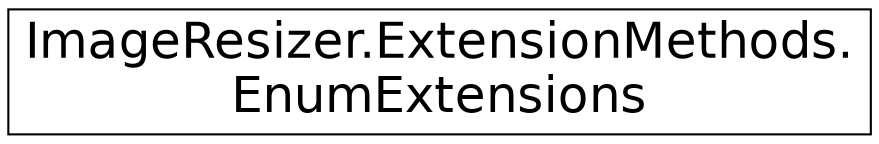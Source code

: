 digraph "Graphical Class Hierarchy"
{
  edge [fontname="Helvetica",fontsize="24",labelfontname="Helvetica",labelfontsize="24"];
  node [fontname="Helvetica",fontsize="24",shape=record];
  rankdir="LR";
  Node1 [label="ImageResizer.ExtensionMethods.\lEnumExtensions",height=0.2,width=0.4,color="black", fillcolor="white", style="filled",URL="$class_image_resizer_1_1_extension_methods_1_1_enum_extensions.html",tooltip="Extends enumerations by allowing them to define alternate strings with the [EnumString(&quot;Alternate Nam..."];
}

